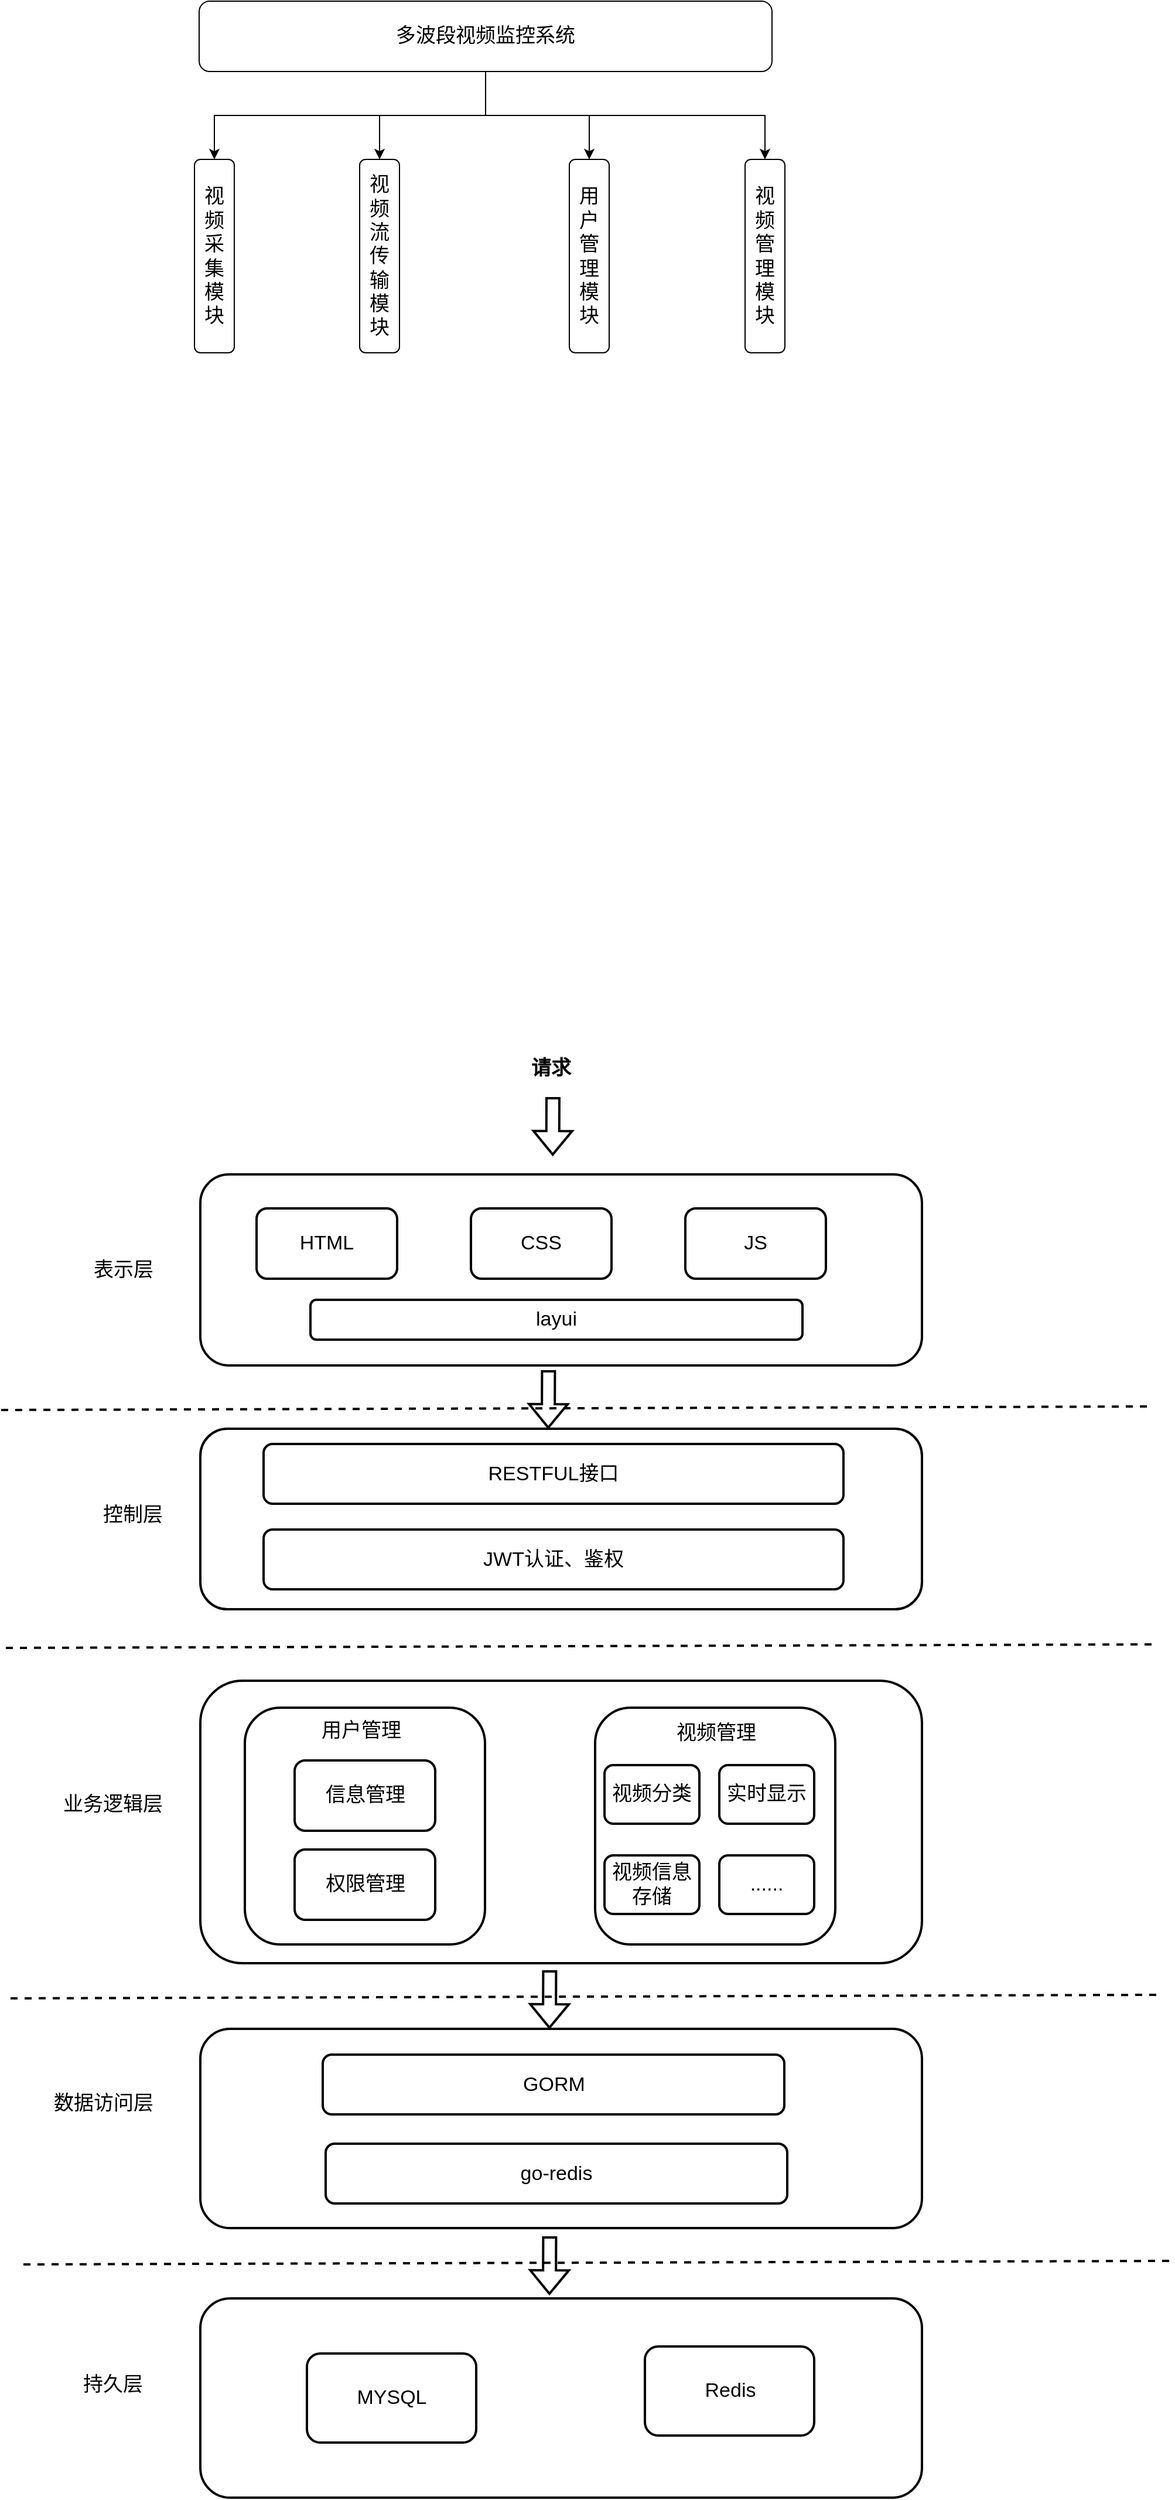 <mxfile version="20.8.23" type="github">
  <diagram name="第 1 页" id="F0X6GcTNjpCTjNLhKI5u">
    <mxGraphModel dx="2713" dy="1232" grid="0" gridSize="10" guides="1" tooltips="1" connect="1" arrows="1" fold="1" page="0" pageScale="1" pageWidth="827" pageHeight="1169" background="none" math="0" shadow="0">
      <root>
        <mxCell id="0" />
        <mxCell id="1" parent="0" />
        <mxCell id="69Zu3LZ7ICb0ZbU4E0RN-16" style="edgeStyle=orthogonalEdgeStyle;rounded=0;orthogonalLoop=1;jettySize=auto;html=1;exitX=0.5;exitY=1;exitDx=0;exitDy=0;entryX=0;entryY=0.5;entryDx=0;entryDy=0;fontSize=17;" edge="1" parent="1" source="69Zu3LZ7ICb0ZbU4E0RN-2" target="69Zu3LZ7ICb0ZbU4E0RN-7">
          <mxGeometry relative="1" as="geometry" />
        </mxCell>
        <mxCell id="69Zu3LZ7ICb0ZbU4E0RN-17" style="edgeStyle=orthogonalEdgeStyle;rounded=0;orthogonalLoop=1;jettySize=auto;html=1;exitX=0.5;exitY=1;exitDx=0;exitDy=0;entryX=0;entryY=0.5;entryDx=0;entryDy=0;fontSize=17;" edge="1" parent="1" source="69Zu3LZ7ICb0ZbU4E0RN-2" target="69Zu3LZ7ICb0ZbU4E0RN-8">
          <mxGeometry relative="1" as="geometry" />
        </mxCell>
        <mxCell id="69Zu3LZ7ICb0ZbU4E0RN-18" style="edgeStyle=orthogonalEdgeStyle;rounded=0;orthogonalLoop=1;jettySize=auto;html=1;exitX=0.5;exitY=1;exitDx=0;exitDy=0;entryX=0;entryY=0.5;entryDx=0;entryDy=0;fontSize=17;" edge="1" parent="1" source="69Zu3LZ7ICb0ZbU4E0RN-2" target="69Zu3LZ7ICb0ZbU4E0RN-9">
          <mxGeometry relative="1" as="geometry" />
        </mxCell>
        <mxCell id="69Zu3LZ7ICb0ZbU4E0RN-19" style="edgeStyle=orthogonalEdgeStyle;rounded=0;orthogonalLoop=1;jettySize=auto;html=1;exitX=0.5;exitY=1;exitDx=0;exitDy=0;entryX=0;entryY=0.5;entryDx=0;entryDy=0;fontSize=17;" edge="1" parent="1" source="69Zu3LZ7ICb0ZbU4E0RN-2" target="69Zu3LZ7ICb0ZbU4E0RN-3">
          <mxGeometry relative="1" as="geometry" />
        </mxCell>
        <mxCell id="69Zu3LZ7ICb0ZbU4E0RN-2" value="&lt;font style=&quot;font-size: 17px;&quot;&gt;多波段视频监控系统&lt;/font&gt;" style="rounded=1;whiteSpace=wrap;html=1;" vertex="1" parent="1">
          <mxGeometry x="157" y="71" width="489" height="60" as="geometry" />
        </mxCell>
        <mxCell id="69Zu3LZ7ICb0ZbU4E0RN-3" value="视频采集模块" style="rounded=1;whiteSpace=wrap;html=1;fontSize=17;direction=south;" vertex="1" parent="1">
          <mxGeometry x="153" y="206" width="34" height="165" as="geometry" />
        </mxCell>
        <mxCell id="69Zu3LZ7ICb0ZbU4E0RN-7" value="视频流传输模块" style="rounded=1;whiteSpace=wrap;html=1;fontSize=17;direction=south;" vertex="1" parent="1">
          <mxGeometry x="294" y="206" width="34" height="165" as="geometry" />
        </mxCell>
        <mxCell id="69Zu3LZ7ICb0ZbU4E0RN-8" value="用户管理模块" style="rounded=1;whiteSpace=wrap;html=1;fontSize=17;direction=south;" vertex="1" parent="1">
          <mxGeometry x="473" y="206" width="34" height="165" as="geometry" />
        </mxCell>
        <mxCell id="69Zu3LZ7ICb0ZbU4E0RN-9" value="视频管理模块" style="rounded=1;whiteSpace=wrap;html=1;fontSize=17;direction=south;" vertex="1" parent="1">
          <mxGeometry x="623" y="206" width="34" height="165" as="geometry" />
        </mxCell>
        <mxCell id="69Zu3LZ7ICb0ZbU4E0RN-20" value="" style="rounded=1;whiteSpace=wrap;html=1;fontSize=17;fontStyle=0;strokeWidth=2;" vertex="1" parent="1">
          <mxGeometry x="158" y="1072" width="616" height="163" as="geometry" />
        </mxCell>
        <mxCell id="69Zu3LZ7ICb0ZbU4E0RN-21" value="HTML" style="rounded=1;whiteSpace=wrap;html=1;fontSize=17;fontStyle=0;strokeWidth=2;" vertex="1" parent="1">
          <mxGeometry x="206" y="1101" width="120" height="60" as="geometry" />
        </mxCell>
        <mxCell id="69Zu3LZ7ICb0ZbU4E0RN-22" value="CSS" style="rounded=1;whiteSpace=wrap;html=1;fontSize=17;fontStyle=0;strokeWidth=2;" vertex="1" parent="1">
          <mxGeometry x="389" y="1101" width="120" height="60" as="geometry" />
        </mxCell>
        <mxCell id="69Zu3LZ7ICb0ZbU4E0RN-23" value="layui" style="rounded=1;whiteSpace=wrap;html=1;fontSize=17;fontStyle=0;strokeWidth=2;" vertex="1" parent="1">
          <mxGeometry x="252" y="1179" width="420" height="34" as="geometry" />
        </mxCell>
        <mxCell id="69Zu3LZ7ICb0ZbU4E0RN-24" value="JS" style="rounded=1;whiteSpace=wrap;html=1;fontSize=17;fontStyle=0;strokeWidth=2;" vertex="1" parent="1">
          <mxGeometry x="572" y="1101" width="120" height="60" as="geometry" />
        </mxCell>
        <mxCell id="69Zu3LZ7ICb0ZbU4E0RN-25" value="表示层" style="text;html=1;align=center;verticalAlign=middle;resizable=0;points=[];autosize=1;strokeColor=none;fillColor=none;fontSize=17;fontStyle=0;strokeWidth=2;" vertex="1" parent="1">
          <mxGeometry x="57" y="1137.5" width="69" height="32" as="geometry" />
        </mxCell>
        <mxCell id="69Zu3LZ7ICb0ZbU4E0RN-26" value="" style="rounded=1;whiteSpace=wrap;html=1;fontSize=17;fontStyle=0;strokeWidth=2;" vertex="1" parent="1">
          <mxGeometry x="158" y="1289" width="616" height="154" as="geometry" />
        </mxCell>
        <mxCell id="69Zu3LZ7ICb0ZbU4E0RN-27" value="RESTFUL接口" style="rounded=1;whiteSpace=wrap;html=1;fontSize=17;fontStyle=0;strokeWidth=2;" vertex="1" parent="1">
          <mxGeometry x="212" y="1302" width="495" height="51" as="geometry" />
        </mxCell>
        <mxCell id="69Zu3LZ7ICb0ZbU4E0RN-29" value="JWT认证、鉴权" style="rounded=1;whiteSpace=wrap;html=1;fontSize=17;fontStyle=0;strokeWidth=2;" vertex="1" parent="1">
          <mxGeometry x="212" y="1375" width="495" height="51" as="geometry" />
        </mxCell>
        <mxCell id="69Zu3LZ7ICb0ZbU4E0RN-30" value="控制层" style="text;html=1;align=center;verticalAlign=middle;resizable=0;points=[];autosize=1;strokeColor=none;fillColor=none;fontSize=17;fontStyle=0;strokeWidth=2;" vertex="1" parent="1">
          <mxGeometry x="65" y="1347" width="69" height="32" as="geometry" />
        </mxCell>
        <mxCell id="69Zu3LZ7ICb0ZbU4E0RN-31" value="" style="rounded=1;whiteSpace=wrap;html=1;fontSize=17;fontStyle=0;strokeWidth=2;" vertex="1" parent="1">
          <mxGeometry x="158" y="1504" width="616" height="241" as="geometry" />
        </mxCell>
        <mxCell id="69Zu3LZ7ICb0ZbU4E0RN-32" value="" style="rounded=1;whiteSpace=wrap;html=1;fontSize=17;fontStyle=0;strokeWidth=2;" vertex="1" parent="1">
          <mxGeometry x="196" y="1527" width="205" height="202" as="geometry" />
        </mxCell>
        <mxCell id="69Zu3LZ7ICb0ZbU4E0RN-34" value="" style="rounded=1;whiteSpace=wrap;html=1;fontSize=17;fontStyle=0;strokeWidth=2;" vertex="1" parent="1">
          <mxGeometry x="495" y="1527" width="205" height="202" as="geometry" />
        </mxCell>
        <mxCell id="69Zu3LZ7ICb0ZbU4E0RN-35" value="用户管理" style="text;html=1;align=center;verticalAlign=middle;resizable=0;points=[];autosize=1;strokeColor=none;fillColor=none;fontSize=17;fontStyle=0;strokeWidth=2;" vertex="1" parent="1">
          <mxGeometry x="252" y="1531" width="86" height="32" as="geometry" />
        </mxCell>
        <mxCell id="69Zu3LZ7ICb0ZbU4E0RN-36" value="&lt;span&gt;视频管理&lt;/span&gt;" style="text;html=1;align=center;verticalAlign=middle;resizable=0;points=[];autosize=1;strokeColor=none;fillColor=none;fontSize=17;fontStyle=0;strokeWidth=2;" vertex="1" parent="1">
          <mxGeometry x="554.5" y="1533" width="86" height="32" as="geometry" />
        </mxCell>
        <mxCell id="69Zu3LZ7ICb0ZbU4E0RN-37" value="信息管理" style="rounded=1;whiteSpace=wrap;html=1;fontSize=17;fontStyle=0;strokeWidth=2;" vertex="1" parent="1">
          <mxGeometry x="238.5" y="1572" width="120" height="60" as="geometry" />
        </mxCell>
        <mxCell id="69Zu3LZ7ICb0ZbU4E0RN-38" value="权限管理" style="rounded=1;whiteSpace=wrap;html=1;fontSize=17;fontStyle=0;strokeWidth=2;" vertex="1" parent="1">
          <mxGeometry x="238.5" y="1648" width="120" height="60" as="geometry" />
        </mxCell>
        <mxCell id="69Zu3LZ7ICb0ZbU4E0RN-41" value="&lt;span&gt;视频分类&lt;/span&gt;" style="rounded=1;whiteSpace=wrap;html=1;fontSize=17;fontStyle=0;strokeWidth=2;" vertex="1" parent="1">
          <mxGeometry x="503" y="1576" width="81" height="50" as="geometry" />
        </mxCell>
        <mxCell id="69Zu3LZ7ICb0ZbU4E0RN-42" value="&lt;span&gt;实时显示&lt;/span&gt;" style="rounded=1;whiteSpace=wrap;html=1;fontSize=17;fontStyle=0;strokeWidth=2;" vertex="1" parent="1">
          <mxGeometry x="601" y="1576" width="81" height="50" as="geometry" />
        </mxCell>
        <mxCell id="69Zu3LZ7ICb0ZbU4E0RN-43" value="&lt;span&gt;视频信息存储&lt;/span&gt;" style="rounded=1;whiteSpace=wrap;html=1;fontSize=17;fontStyle=0;strokeWidth=2;" vertex="1" parent="1">
          <mxGeometry x="503" y="1653" width="81" height="50" as="geometry" />
        </mxCell>
        <mxCell id="69Zu3LZ7ICb0ZbU4E0RN-44" value="&lt;span&gt;......&lt;/span&gt;" style="rounded=1;whiteSpace=wrap;html=1;fontSize=17;fontStyle=0;strokeWidth=2;" vertex="1" parent="1">
          <mxGeometry x="601" y="1653" width="81" height="50" as="geometry" />
        </mxCell>
        <mxCell id="69Zu3LZ7ICb0ZbU4E0RN-45" value="业务逻辑层" style="text;html=1;align=center;verticalAlign=middle;resizable=0;points=[];autosize=1;strokeColor=none;fillColor=none;fontSize=17;fontStyle=0;strokeWidth=2;" vertex="1" parent="1">
          <mxGeometry x="31" y="1594" width="103" height="32" as="geometry" />
        </mxCell>
        <mxCell id="69Zu3LZ7ICb0ZbU4E0RN-46" value="" style="rounded=1;whiteSpace=wrap;html=1;fontSize=17;fontStyle=0;strokeWidth=2;" vertex="1" parent="1">
          <mxGeometry x="158" y="1801" width="616" height="170" as="geometry" />
        </mxCell>
        <mxCell id="69Zu3LZ7ICb0ZbU4E0RN-47" value="GORM" style="rounded=1;whiteSpace=wrap;html=1;fontSize=17;fontStyle=0;strokeWidth=2;" vertex="1" parent="1">
          <mxGeometry x="262.5" y="1823" width="394" height="51" as="geometry" />
        </mxCell>
        <mxCell id="69Zu3LZ7ICb0ZbU4E0RN-48" value="数据访问层" style="text;html=1;align=center;verticalAlign=middle;resizable=0;points=[];autosize=1;strokeColor=none;fillColor=none;fontSize=17;fontStyle=0;strokeWidth=2;" vertex="1" parent="1">
          <mxGeometry x="23" y="1849" width="103" height="32" as="geometry" />
        </mxCell>
        <mxCell id="69Zu3LZ7ICb0ZbU4E0RN-49" value="go-redis" style="rounded=1;whiteSpace=wrap;html=1;fontSize=17;fontStyle=0;strokeWidth=2;" vertex="1" parent="1">
          <mxGeometry x="265" y="1899" width="394" height="51" as="geometry" />
        </mxCell>
        <mxCell id="69Zu3LZ7ICb0ZbU4E0RN-52" value="" style="rounded=1;whiteSpace=wrap;html=1;fontSize=17;fontStyle=0;strokeWidth=2;" vertex="1" parent="1">
          <mxGeometry x="158" y="2031" width="616" height="170" as="geometry" />
        </mxCell>
        <mxCell id="69Zu3LZ7ICb0ZbU4E0RN-55" value="Redis" style="rounded=1;whiteSpace=wrap;html=1;strokeWidth=2;fontSize=17;fontStyle=0" vertex="1" parent="1">
          <mxGeometry x="537.5" y="2072" width="144.5" height="76" as="geometry" />
        </mxCell>
        <mxCell id="69Zu3LZ7ICb0ZbU4E0RN-56" value="MYSQL" style="rounded=1;whiteSpace=wrap;html=1;strokeWidth=2;fontSize=17;fontStyle=0" vertex="1" parent="1">
          <mxGeometry x="249" y="2078" width="144.5" height="76" as="geometry" />
        </mxCell>
        <mxCell id="69Zu3LZ7ICb0ZbU4E0RN-57" value="持久层" style="text;html=1;align=center;verticalAlign=middle;resizable=0;points=[];autosize=1;strokeColor=none;fillColor=none;fontSize=17;fontStyle=0;strokeWidth=2;" vertex="1" parent="1">
          <mxGeometry x="48" y="2089" width="69" height="32" as="geometry" />
        </mxCell>
        <mxCell id="69Zu3LZ7ICb0ZbU4E0RN-58" value="" style="shape=flexArrow;endArrow=classic;html=1;rounded=0;fontSize=17;strokeWidth=2;" edge="1" parent="1">
          <mxGeometry width="50" height="50" relative="1" as="geometry">
            <mxPoint x="459" y="1006" as="sourcePoint" />
            <mxPoint x="458.79" y="1056" as="targetPoint" />
          </mxGeometry>
        </mxCell>
        <mxCell id="69Zu3LZ7ICb0ZbU4E0RN-59" value="&lt;b&gt;请求&lt;/b&gt;" style="text;html=1;align=center;verticalAlign=middle;resizable=0;points=[];autosize=1;strokeColor=none;fillColor=none;fontSize=17;" vertex="1" parent="1">
          <mxGeometry x="431" y="966" width="52" height="32" as="geometry" />
        </mxCell>
        <mxCell id="69Zu3LZ7ICb0ZbU4E0RN-60" value="" style="endArrow=none;dashed=1;html=1;rounded=0;strokeWidth=2;fontSize=17;" edge="1" parent="1">
          <mxGeometry width="50" height="50" relative="1" as="geometry">
            <mxPoint x="-12" y="1273" as="sourcePoint" />
            <mxPoint x="968" y="1270" as="targetPoint" />
          </mxGeometry>
        </mxCell>
        <mxCell id="69Zu3LZ7ICb0ZbU4E0RN-61" value="" style="endArrow=none;dashed=1;html=1;rounded=0;strokeWidth=2;fontSize=17;" edge="1" parent="1">
          <mxGeometry width="50" height="50" relative="1" as="geometry">
            <mxPoint x="-8" y="1476" as="sourcePoint" />
            <mxPoint x="972" y="1473" as="targetPoint" />
          </mxGeometry>
        </mxCell>
        <mxCell id="69Zu3LZ7ICb0ZbU4E0RN-62" value="" style="endArrow=none;dashed=1;html=1;rounded=0;strokeWidth=2;fontSize=17;" edge="1" parent="1">
          <mxGeometry width="50" height="50" relative="1" as="geometry">
            <mxPoint x="-4" y="1775" as="sourcePoint" />
            <mxPoint x="976" y="1772" as="targetPoint" />
          </mxGeometry>
        </mxCell>
        <mxCell id="69Zu3LZ7ICb0ZbU4E0RN-63" value="" style="endArrow=none;dashed=1;html=1;rounded=0;strokeWidth=2;fontSize=17;" edge="1" parent="1">
          <mxGeometry width="50" height="50" relative="1" as="geometry">
            <mxPoint x="7" y="2002" as="sourcePoint" />
            <mxPoint x="987" y="1999" as="targetPoint" />
          </mxGeometry>
        </mxCell>
        <mxCell id="69Zu3LZ7ICb0ZbU4E0RN-64" value="" style="shape=flexArrow;endArrow=classic;html=1;rounded=0;fontSize=17;strokeWidth=2;" edge="1" parent="1">
          <mxGeometry width="50" height="50" relative="1" as="geometry">
            <mxPoint x="455.21" y="1239" as="sourcePoint" />
            <mxPoint x="455" y="1289" as="targetPoint" />
          </mxGeometry>
        </mxCell>
        <mxCell id="69Zu3LZ7ICb0ZbU4E0RN-65" value="" style="shape=flexArrow;endArrow=classic;html=1;rounded=0;fontSize=17;strokeWidth=2;" edge="1" parent="1">
          <mxGeometry width="50" height="50" relative="1" as="geometry">
            <mxPoint x="456.21" y="1751" as="sourcePoint" />
            <mxPoint x="456" y="1801" as="targetPoint" />
          </mxGeometry>
        </mxCell>
        <mxCell id="69Zu3LZ7ICb0ZbU4E0RN-66" value="" style="shape=flexArrow;endArrow=classic;html=1;rounded=0;fontSize=17;strokeWidth=2;" edge="1" parent="1">
          <mxGeometry width="50" height="50" relative="1" as="geometry">
            <mxPoint x="456.21" y="1978" as="sourcePoint" />
            <mxPoint x="456" y="2028" as="targetPoint" />
          </mxGeometry>
        </mxCell>
      </root>
    </mxGraphModel>
  </diagram>
</mxfile>
